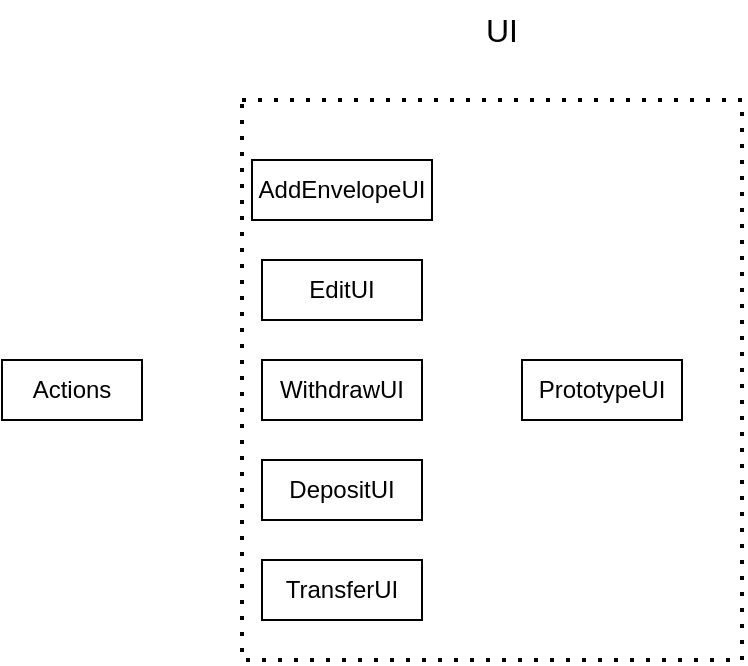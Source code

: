 <mxfile version="21.2.8" type="device">
  <diagram name="Page-1" id="5mYnXfA64JofCVwUp34N">
    <mxGraphModel dx="954" dy="727" grid="1" gridSize="10" guides="1" tooltips="1" connect="1" arrows="1" fold="1" page="1" pageScale="1" pageWidth="850" pageHeight="1100" math="0" shadow="0">
      <root>
        <mxCell id="0" />
        <mxCell id="1" parent="0" />
        <mxCell id="wHM2OePa6ugRTWMZJlS2-2" value="PrototypeUI" style="rounded=0;whiteSpace=wrap;html=1;" vertex="1" parent="1">
          <mxGeometry x="690" y="330" width="80" height="30" as="geometry" />
        </mxCell>
        <mxCell id="wHM2OePa6ugRTWMZJlS2-3" value="EditUI" style="rounded=0;whiteSpace=wrap;html=1;" vertex="1" parent="1">
          <mxGeometry x="560" y="280" width="80" height="30" as="geometry" />
        </mxCell>
        <mxCell id="wHM2OePa6ugRTWMZJlS2-4" value="AddEnvelopeUI" style="rounded=0;whiteSpace=wrap;html=1;" vertex="1" parent="1">
          <mxGeometry x="555" y="230" width="90" height="30" as="geometry" />
        </mxCell>
        <mxCell id="wHM2OePa6ugRTWMZJlS2-5" value="DepositUI" style="rounded=0;whiteSpace=wrap;html=1;" vertex="1" parent="1">
          <mxGeometry x="560" y="380" width="80" height="30" as="geometry" />
        </mxCell>
        <mxCell id="wHM2OePa6ugRTWMZJlS2-6" value="WithdrawUI" style="rounded=0;whiteSpace=wrap;html=1;" vertex="1" parent="1">
          <mxGeometry x="560" y="330" width="80" height="30" as="geometry" />
        </mxCell>
        <mxCell id="wHM2OePa6ugRTWMZJlS2-7" value="TransferUI" style="rounded=0;whiteSpace=wrap;html=1;" vertex="1" parent="1">
          <mxGeometry x="560" y="430" width="80" height="30" as="geometry" />
        </mxCell>
        <mxCell id="wHM2OePa6ugRTWMZJlS2-9" value="" style="endArrow=none;dashed=1;html=1;dashPattern=1 3;strokeWidth=2;rounded=0;" edge="1" parent="1">
          <mxGeometry width="50" height="50" relative="1" as="geometry">
            <mxPoint x="550" y="200" as="sourcePoint" />
            <mxPoint x="550" y="200" as="targetPoint" />
            <Array as="points">
              <mxPoint x="670" y="200" />
              <mxPoint x="800" y="200" />
              <mxPoint x="800" y="480" />
              <mxPoint x="550" y="480" />
            </Array>
          </mxGeometry>
        </mxCell>
        <mxCell id="wHM2OePa6ugRTWMZJlS2-10" value="&lt;font style=&quot;font-size: 16px;&quot;&gt;UI&lt;/font&gt;" style="text;html=1;strokeColor=none;fillColor=none;align=center;verticalAlign=middle;whiteSpace=wrap;rounded=0;" vertex="1" parent="1">
          <mxGeometry x="650" y="150" width="60" height="30" as="geometry" />
        </mxCell>
        <mxCell id="wHM2OePa6ugRTWMZJlS2-11" value="Actions" style="rounded=0;whiteSpace=wrap;html=1;" vertex="1" parent="1">
          <mxGeometry x="430" y="330" width="70" height="30" as="geometry" />
        </mxCell>
      </root>
    </mxGraphModel>
  </diagram>
</mxfile>
